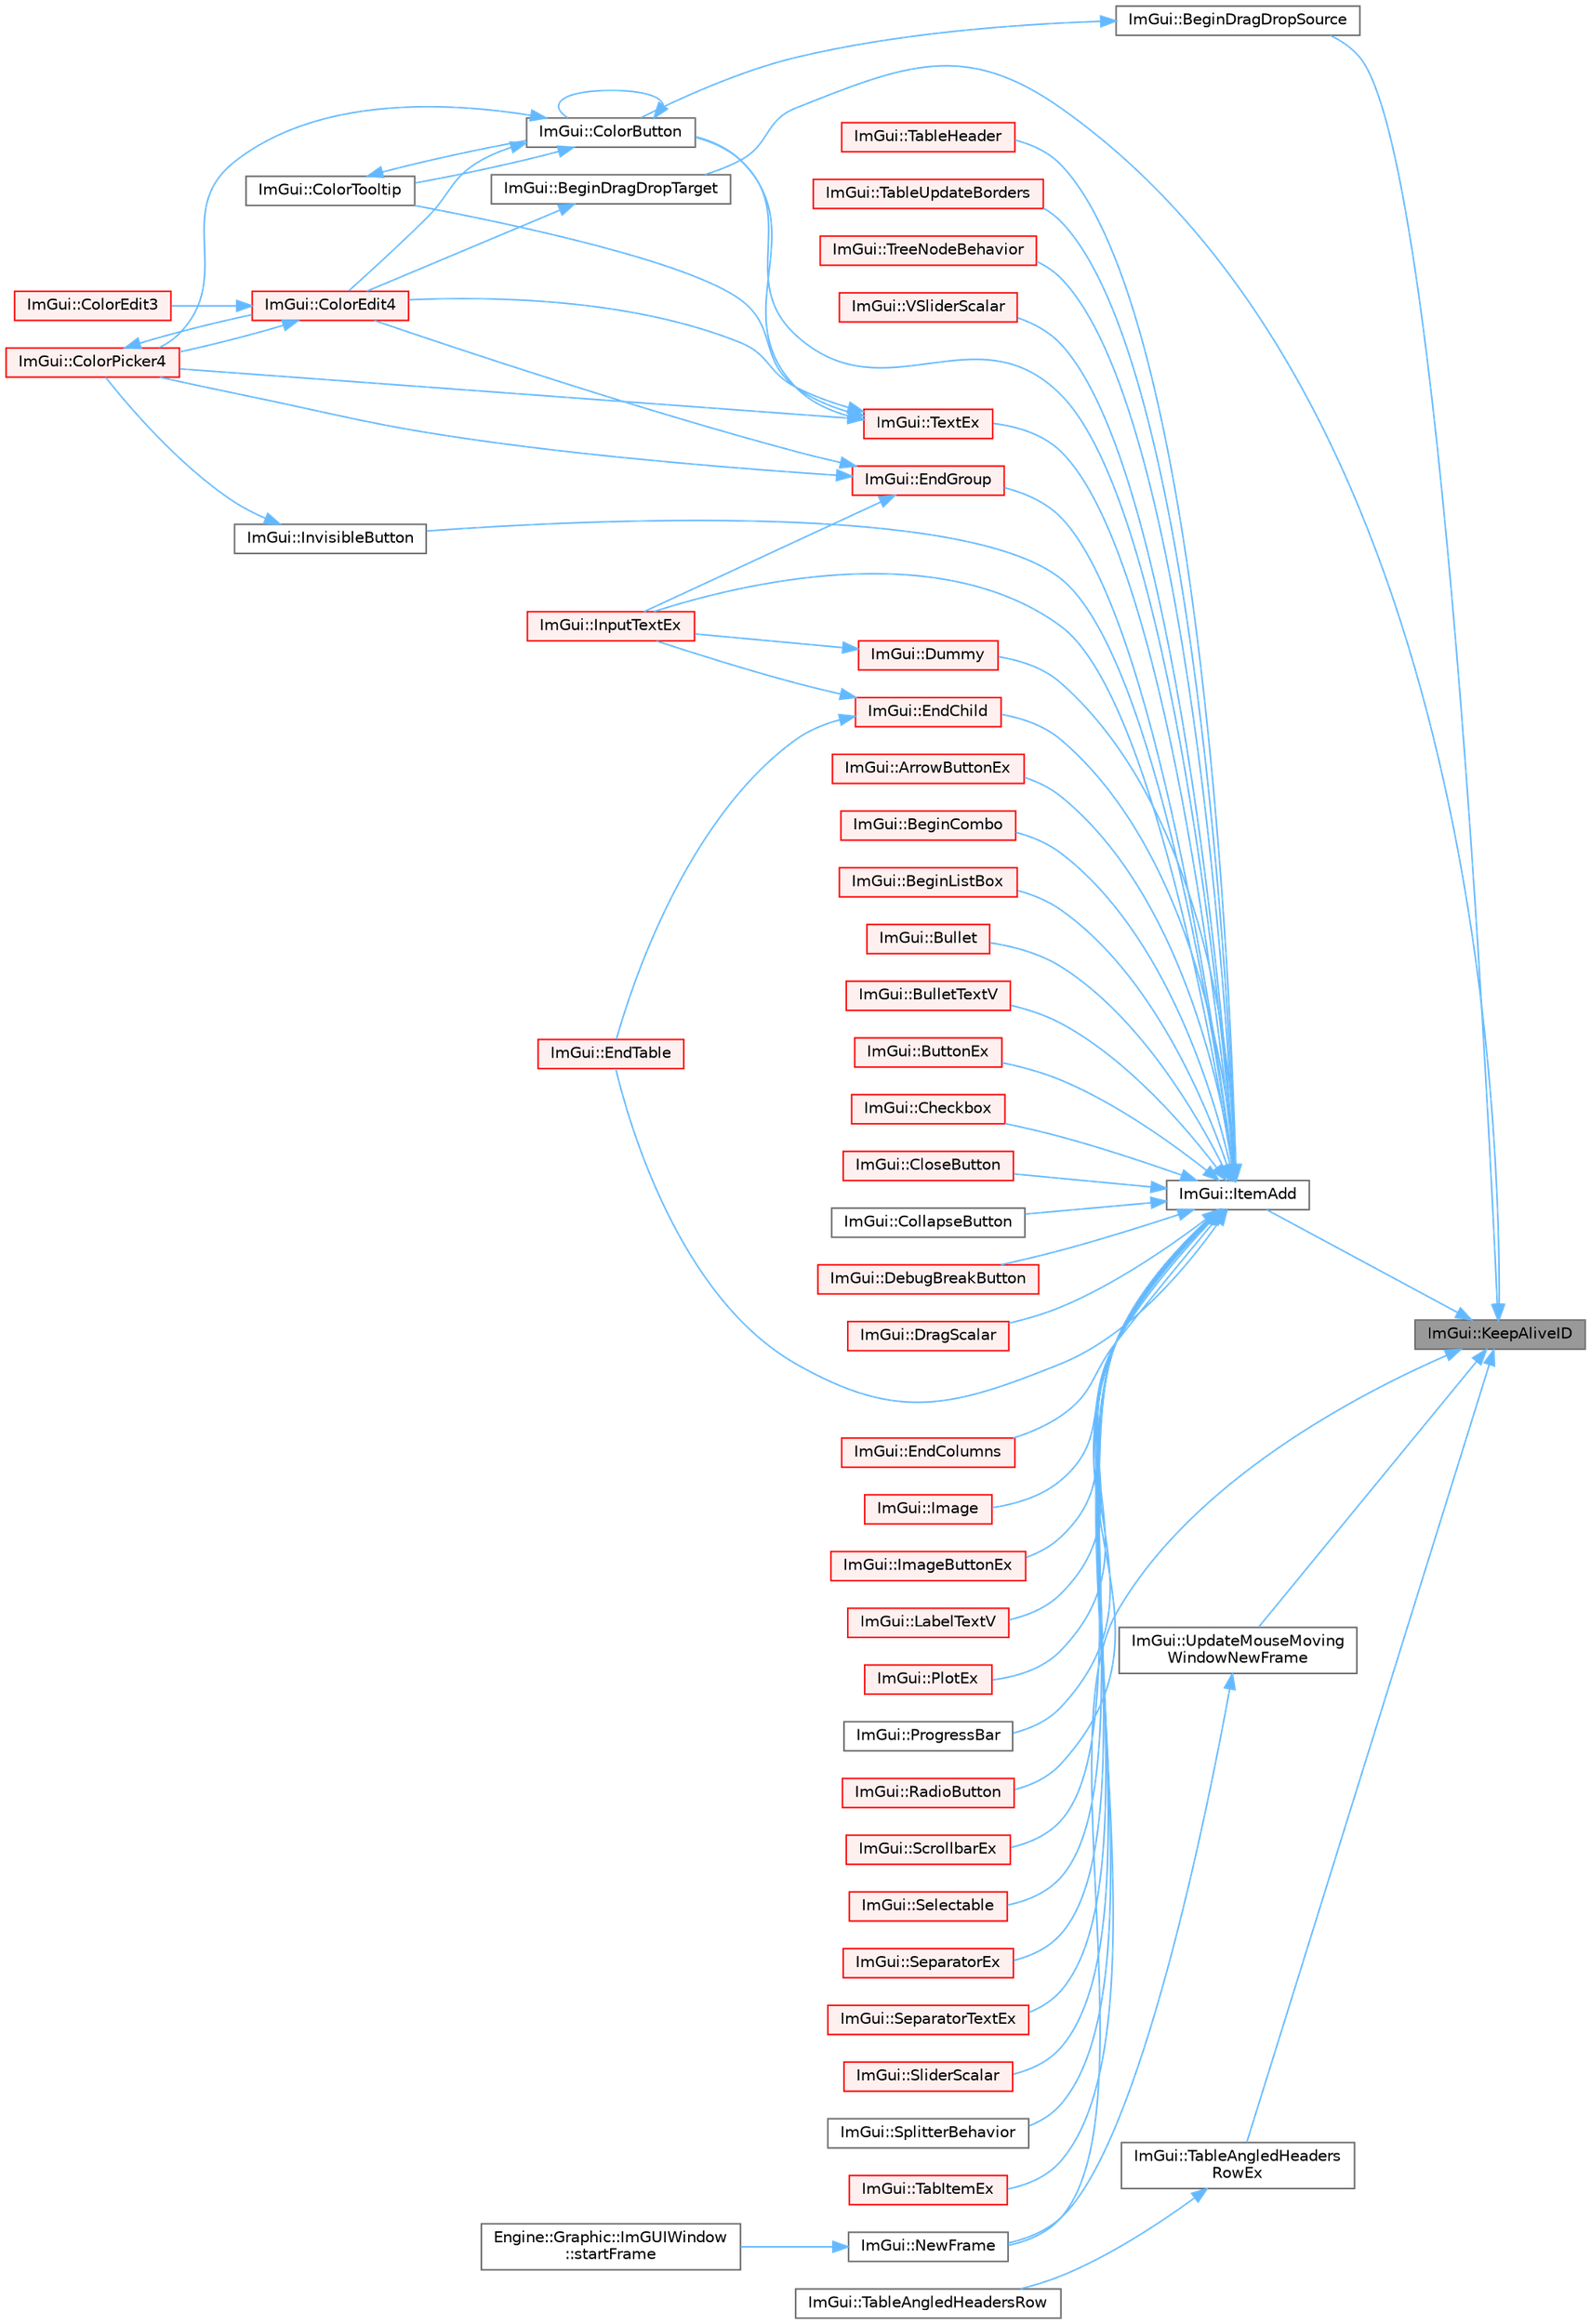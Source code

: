 digraph "ImGui::KeepAliveID"
{
 // LATEX_PDF_SIZE
  bgcolor="transparent";
  edge [fontname=Helvetica,fontsize=10,labelfontname=Helvetica,labelfontsize=10];
  node [fontname=Helvetica,fontsize=10,shape=box,height=0.2,width=0.4];
  rankdir="RL";
  Node1 [id="Node000001",label="ImGui::KeepAliveID",height=0.2,width=0.4,color="gray40", fillcolor="grey60", style="filled", fontcolor="black",tooltip=" "];
  Node1 -> Node2 [id="edge1_Node000001_Node000002",dir="back",color="steelblue1",style="solid",tooltip=" "];
  Node2 [id="Node000002",label="ImGui::BeginDragDropSource",height=0.2,width=0.4,color="grey40", fillcolor="white", style="filled",URL="$namespace_im_gui.html#ac2609b0f034d3bcd8d70d26df8694eaa",tooltip=" "];
  Node2 -> Node3 [id="edge2_Node000002_Node000003",dir="back",color="steelblue1",style="solid",tooltip=" "];
  Node3 [id="Node000003",label="ImGui::ColorButton",height=0.2,width=0.4,color="grey40", fillcolor="white", style="filled",URL="$namespace_im_gui.html#ae2d7c8f37726810753d71d480f0af7f0",tooltip=" "];
  Node3 -> Node3 [id="edge3_Node000003_Node000003",dir="back",color="steelblue1",style="solid",tooltip=" "];
  Node3 -> Node4 [id="edge4_Node000003_Node000004",dir="back",color="steelblue1",style="solid",tooltip=" "];
  Node4 [id="Node000004",label="ImGui::ColorEdit4",height=0.2,width=0.4,color="red", fillcolor="#FFF0F0", style="filled",URL="$namespace_im_gui.html#ac3f45e2aa0b1d591cc8a2cdf8b566a45",tooltip=" "];
  Node4 -> Node5 [id="edge5_Node000004_Node000005",dir="back",color="steelblue1",style="solid",tooltip=" "];
  Node5 [id="Node000005",label="ImGui::ColorEdit3",height=0.2,width=0.4,color="red", fillcolor="#FFF0F0", style="filled",URL="$namespace_im_gui.html#a5afe76ba1c91f07363e40396e7df656e",tooltip=" "];
  Node4 -> Node7 [id="edge6_Node000004_Node000007",dir="back",color="steelblue1",style="solid",tooltip=" "];
  Node7 [id="Node000007",label="ImGui::ColorPicker4",height=0.2,width=0.4,color="red", fillcolor="#FFF0F0", style="filled",URL="$namespace_im_gui.html#a3d5aae9e0a14aa051d5a799abbe97b32",tooltip=" "];
  Node7 -> Node4 [id="edge7_Node000007_Node000004",dir="back",color="steelblue1",style="solid",tooltip=" "];
  Node3 -> Node7 [id="edge8_Node000003_Node000007",dir="back",color="steelblue1",style="solid",tooltip=" "];
  Node3 -> Node12 [id="edge9_Node000003_Node000012",dir="back",color="steelblue1",style="solid",tooltip=" "];
  Node12 [id="Node000012",label="ImGui::ColorTooltip",height=0.2,width=0.4,color="grey40", fillcolor="white", style="filled",URL="$namespace_im_gui.html#afad90b366b6471e3b13175c0ebeb26c8",tooltip=" "];
  Node12 -> Node3 [id="edge10_Node000012_Node000003",dir="back",color="steelblue1",style="solid",tooltip=" "];
  Node1 -> Node13 [id="edge11_Node000001_Node000013",dir="back",color="steelblue1",style="solid",tooltip=" "];
  Node13 [id="Node000013",label="ImGui::BeginDragDropTarget",height=0.2,width=0.4,color="grey40", fillcolor="white", style="filled",URL="$namespace_im_gui.html#ac42384c3181406bbd0f3f4f77a73c7ed",tooltip=" "];
  Node13 -> Node4 [id="edge12_Node000013_Node000004",dir="back",color="steelblue1",style="solid",tooltip=" "];
  Node1 -> Node14 [id="edge13_Node000001_Node000014",dir="back",color="steelblue1",style="solid",tooltip=" "];
  Node14 [id="Node000014",label="ImGui::ItemAdd",height=0.2,width=0.4,color="grey40", fillcolor="white", style="filled",URL="$namespace_im_gui.html#a5de8ecd4c80efdca1af7329a2a48121c",tooltip=" "];
  Node14 -> Node15 [id="edge14_Node000014_Node000015",dir="back",color="steelblue1",style="solid",tooltip=" "];
  Node15 [id="Node000015",label="ImGui::ArrowButtonEx",height=0.2,width=0.4,color="red", fillcolor="#FFF0F0", style="filled",URL="$namespace_im_gui.html#ab05ee8e53f29fbb84942a494f2ac3292",tooltip=" "];
  Node14 -> Node17 [id="edge15_Node000014_Node000017",dir="back",color="steelblue1",style="solid",tooltip=" "];
  Node17 [id="Node000017",label="ImGui::BeginCombo",height=0.2,width=0.4,color="red", fillcolor="#FFF0F0", style="filled",URL="$namespace_im_gui.html#aa895095bdc7a2907375c555e245575ea",tooltip=" "];
  Node14 -> Node21 [id="edge16_Node000014_Node000021",dir="back",color="steelblue1",style="solid",tooltip=" "];
  Node21 [id="Node000021",label="ImGui::BeginListBox",height=0.2,width=0.4,color="red", fillcolor="#FFF0F0", style="filled",URL="$namespace_im_gui.html#a2f37c541760a39c189ebdd86c15b60d9",tooltip=" "];
  Node14 -> Node23 [id="edge17_Node000014_Node000023",dir="back",color="steelblue1",style="solid",tooltip=" "];
  Node23 [id="Node000023",label="ImGui::Bullet",height=0.2,width=0.4,color="red", fillcolor="#FFF0F0", style="filled",URL="$namespace_im_gui.html#ae2d22212681556d2c2398dfd152f3121",tooltip=" "];
  Node14 -> Node26 [id="edge18_Node000014_Node000026",dir="back",color="steelblue1",style="solid",tooltip=" "];
  Node26 [id="Node000026",label="ImGui::BulletTextV",height=0.2,width=0.4,color="red", fillcolor="#FFF0F0", style="filled",URL="$namespace_im_gui.html#af8f4b5e96c745e205974857f9a584583",tooltip=" "];
  Node14 -> Node39 [id="edge19_Node000014_Node000039",dir="back",color="steelblue1",style="solid",tooltip=" "];
  Node39 [id="Node000039",label="ImGui::ButtonEx",height=0.2,width=0.4,color="red", fillcolor="#FFF0F0", style="filled",URL="$namespace_im_gui.html#ae479220c66b039874c6e4c9e9b22849f",tooltip=" "];
  Node14 -> Node62 [id="edge20_Node000014_Node000062",dir="back",color="steelblue1",style="solid",tooltip=" "];
  Node62 [id="Node000062",label="ImGui::Checkbox",height=0.2,width=0.4,color="red", fillcolor="#FFF0F0", style="filled",URL="$namespace_im_gui.html#a57d73c1d0ef807fef734d91024092027",tooltip=" "];
  Node14 -> Node64 [id="edge21_Node000014_Node000064",dir="back",color="steelblue1",style="solid",tooltip=" "];
  Node64 [id="Node000064",label="ImGui::CloseButton",height=0.2,width=0.4,color="red", fillcolor="#FFF0F0", style="filled",URL="$namespace_im_gui.html#a4f6da873474094ce131edd2dcda98551",tooltip=" "];
  Node14 -> Node70 [id="edge22_Node000014_Node000070",dir="back",color="steelblue1",style="solid",tooltip=" "];
  Node70 [id="Node000070",label="ImGui::CollapseButton",height=0.2,width=0.4,color="grey40", fillcolor="white", style="filled",URL="$namespace_im_gui.html#acd027458d7a062d3d3073339454624e3",tooltip=" "];
  Node14 -> Node3 [id="edge23_Node000014_Node000003",dir="back",color="steelblue1",style="solid",tooltip=" "];
  Node14 -> Node71 [id="edge24_Node000014_Node000071",dir="back",color="steelblue1",style="solid",tooltip=" "];
  Node71 [id="Node000071",label="ImGui::DebugBreakButton",height=0.2,width=0.4,color="red", fillcolor="#FFF0F0", style="filled",URL="$namespace_im_gui.html#ac2e737b701b4d252a54006a4c4214928",tooltip=" "];
  Node14 -> Node72 [id="edge25_Node000014_Node000072",dir="back",color="steelblue1",style="solid",tooltip=" "];
  Node72 [id="Node000072",label="ImGui::DragScalar",height=0.2,width=0.4,color="red", fillcolor="#FFF0F0", style="filled",URL="$namespace_im_gui.html#a17d8926e8f44a6d00575b12081c51fe0",tooltip=" "];
  Node14 -> Node84 [id="edge26_Node000014_Node000084",dir="back",color="steelblue1",style="solid",tooltip=" "];
  Node84 [id="Node000084",label="ImGui::Dummy",height=0.2,width=0.4,color="red", fillcolor="#FFF0F0", style="filled",URL="$namespace_im_gui.html#a8b0fb07113251301ff897b8578a53f34",tooltip=" "];
  Node84 -> Node86 [id="edge27_Node000084_Node000086",dir="back",color="steelblue1",style="solid",tooltip=" "];
  Node86 [id="Node000086",label="ImGui::InputTextEx",height=0.2,width=0.4,color="red", fillcolor="#FFF0F0", style="filled",URL="$namespace_im_gui.html#af89af17ecc11653f25fea1e50e195de6",tooltip=" "];
  Node14 -> Node107 [id="edge28_Node000014_Node000107",dir="back",color="steelblue1",style="solid",tooltip=" "];
  Node107 [id="Node000107",label="ImGui::EndChild",height=0.2,width=0.4,color="red", fillcolor="#FFF0F0", style="filled",URL="$namespace_im_gui.html#af8de559a88c1442d6df8c1b04c86e997",tooltip=" "];
  Node107 -> Node110 [id="edge29_Node000107_Node000110",dir="back",color="steelblue1",style="solid",tooltip=" "];
  Node110 [id="Node000110",label="ImGui::EndTable",height=0.2,width=0.4,color="red", fillcolor="#FFF0F0", style="filled",URL="$namespace_im_gui.html#a9c70aaa6464c2e51e6f3342da133ada1",tooltip=" "];
  Node107 -> Node86 [id="edge30_Node000107_Node000086",dir="back",color="steelblue1",style="solid",tooltip=" "];
  Node14 -> Node114 [id="edge31_Node000014_Node000114",dir="back",color="steelblue1",style="solid",tooltip=" "];
  Node114 [id="Node000114",label="ImGui::EndColumns",height=0.2,width=0.4,color="red", fillcolor="#FFF0F0", style="filled",URL="$namespace_im_gui.html#af93bed3bce5475fe4d525d744f16aa20",tooltip=" "];
  Node14 -> Node163 [id="edge32_Node000014_Node000163",dir="back",color="steelblue1",style="solid",tooltip=" "];
  Node163 [id="Node000163",label="ImGui::EndGroup",height=0.2,width=0.4,color="red", fillcolor="#FFF0F0", style="filled",URL="$namespace_im_gui.html#a05fc97fc64f28a55486087f503d9a622",tooltip=" "];
  Node163 -> Node4 [id="edge33_Node000163_Node000004",dir="back",color="steelblue1",style="solid",tooltip=" "];
  Node163 -> Node7 [id="edge34_Node000163_Node000007",dir="back",color="steelblue1",style="solid",tooltip=" "];
  Node163 -> Node86 [id="edge35_Node000163_Node000086",dir="back",color="steelblue1",style="solid",tooltip=" "];
  Node14 -> Node110 [id="edge36_Node000014_Node000110",dir="back",color="steelblue1",style="solid",tooltip=" "];
  Node14 -> Node165 [id="edge37_Node000014_Node000165",dir="back",color="steelblue1",style="solid",tooltip=" "];
  Node165 [id="Node000165",label="ImGui::Image",height=0.2,width=0.4,color="red", fillcolor="#FFF0F0", style="filled",URL="$namespace_im_gui.html#a95b5d733371c3b74caf89dbae8d51419",tooltip=" "];
  Node14 -> Node166 [id="edge38_Node000014_Node000166",dir="back",color="steelblue1",style="solid",tooltip=" "];
  Node166 [id="Node000166",label="ImGui::ImageButtonEx",height=0.2,width=0.4,color="red", fillcolor="#FFF0F0", style="filled",URL="$namespace_im_gui.html#aa696e652d6c161dadfd12c4392d6b8ed",tooltip=" "];
  Node14 -> Node86 [id="edge39_Node000014_Node000086",dir="back",color="steelblue1",style="solid",tooltip=" "];
  Node14 -> Node169 [id="edge40_Node000014_Node000169",dir="back",color="steelblue1",style="solid",tooltip=" "];
  Node169 [id="Node000169",label="ImGui::InvisibleButton",height=0.2,width=0.4,color="grey40", fillcolor="white", style="filled",URL="$namespace_im_gui.html#a1f61951b9d3a38083bd77b1dbe3ea895",tooltip=" "];
  Node169 -> Node7 [id="edge41_Node000169_Node000007",dir="back",color="steelblue1",style="solid",tooltip=" "];
  Node14 -> Node170 [id="edge42_Node000014_Node000170",dir="back",color="steelblue1",style="solid",tooltip=" "];
  Node170 [id="Node000170",label="ImGui::LabelTextV",height=0.2,width=0.4,color="red", fillcolor="#FFF0F0", style="filled",URL="$namespace_im_gui.html#a55e5a7edb676a8f5cd7f65443138a8a0",tooltip=" "];
  Node14 -> Node157 [id="edge43_Node000014_Node000157",dir="back",color="steelblue1",style="solid",tooltip=" "];
  Node157 [id="Node000157",label="ImGui::PlotEx",height=0.2,width=0.4,color="red", fillcolor="#FFF0F0", style="filled",URL="$namespace_im_gui.html#afb3147b9a00e396e0b11a1bfe24b8f42",tooltip=" "];
  Node14 -> Node172 [id="edge44_Node000014_Node000172",dir="back",color="steelblue1",style="solid",tooltip=" "];
  Node172 [id="Node000172",label="ImGui::ProgressBar",height=0.2,width=0.4,color="grey40", fillcolor="white", style="filled",URL="$namespace_im_gui.html#a412b0416ad68c0ac46e5d66805d911ff",tooltip=" "];
  Node14 -> Node173 [id="edge45_Node000014_Node000173",dir="back",color="steelblue1",style="solid",tooltip=" "];
  Node173 [id="Node000173",label="ImGui::RadioButton",height=0.2,width=0.4,color="red", fillcolor="#FFF0F0", style="filled",URL="$namespace_im_gui.html#a6b146763845cbad5a4144772279631bc",tooltip=" "];
  Node14 -> Node175 [id="edge46_Node000014_Node000175",dir="back",color="steelblue1",style="solid",tooltip=" "];
  Node175 [id="Node000175",label="ImGui::ScrollbarEx",height=0.2,width=0.4,color="red", fillcolor="#FFF0F0", style="filled",URL="$namespace_im_gui.html#a35eab777db4f6cb0d5242fd6968dab73",tooltip=" "];
  Node14 -> Node177 [id="edge47_Node000014_Node000177",dir="back",color="steelblue1",style="solid",tooltip=" "];
  Node177 [id="Node000177",label="ImGui::Selectable",height=0.2,width=0.4,color="red", fillcolor="#FFF0F0", style="filled",URL="$namespace_im_gui.html#af98575238bda183a523df19fb447af60",tooltip=" "];
  Node14 -> Node183 [id="edge48_Node000014_Node000183",dir="back",color="steelblue1",style="solid",tooltip=" "];
  Node183 [id="Node000183",label="ImGui::SeparatorEx",height=0.2,width=0.4,color="red", fillcolor="#FFF0F0", style="filled",URL="$namespace_im_gui.html#acd77978447d71b3113ad084dfde1fe18",tooltip=" "];
  Node14 -> Node186 [id="edge49_Node000014_Node000186",dir="back",color="steelblue1",style="solid",tooltip=" "];
  Node186 [id="Node000186",label="ImGui::SeparatorTextEx",height=0.2,width=0.4,color="red", fillcolor="#FFF0F0", style="filled",URL="$namespace_im_gui.html#a14e42bfa66f05d0ae2304e27ee1fb2b3",tooltip=" "];
  Node14 -> Node96 [id="edge50_Node000014_Node000096",dir="back",color="steelblue1",style="solid",tooltip=" "];
  Node96 [id="Node000096",label="ImGui::SliderScalar",height=0.2,width=0.4,color="red", fillcolor="#FFF0F0", style="filled",URL="$namespace_im_gui.html#afdd7faa9a69f75b8d674cdc207441bea",tooltip=" "];
  Node14 -> Node188 [id="edge51_Node000014_Node000188",dir="back",color="steelblue1",style="solid",tooltip=" "];
  Node188 [id="Node000188",label="ImGui::SplitterBehavior",height=0.2,width=0.4,color="grey40", fillcolor="white", style="filled",URL="$namespace_im_gui.html#a285913cd915ee715cd6a804e1b83814c",tooltip=" "];
  Node14 -> Node67 [id="edge52_Node000014_Node000067",dir="back",color="steelblue1",style="solid",tooltip=" "];
  Node67 [id="Node000067",label="ImGui::TabItemEx",height=0.2,width=0.4,color="red", fillcolor="#FFF0F0", style="filled",URL="$namespace_im_gui.html#a4e0986fc689e7855cd9a9099dc87dac5",tooltip=" "];
  Node14 -> Node154 [id="edge53_Node000014_Node000154",dir="back",color="steelblue1",style="solid",tooltip=" "];
  Node154 [id="Node000154",label="ImGui::TableHeader",height=0.2,width=0.4,color="red", fillcolor="#FFF0F0", style="filled",URL="$namespace_im_gui.html#ae51bc07bc518779f58def3c0e2d0045c",tooltip=" "];
  Node14 -> Node189 [id="edge54_Node000014_Node000189",dir="back",color="steelblue1",style="solid",tooltip=" "];
  Node189 [id="Node000189",label="ImGui::TableUpdateBorders",height=0.2,width=0.4,color="red", fillcolor="#FFF0F0", style="filled",URL="$namespace_im_gui.html#a339483446800bd4c7d2e4f5683e21de0",tooltip=" "];
  Node14 -> Node190 [id="edge55_Node000014_Node000190",dir="back",color="steelblue1",style="solid",tooltip=" "];
  Node190 [id="Node000190",label="ImGui::TextEx",height=0.2,width=0.4,color="red", fillcolor="#FFF0F0", style="filled",URL="$namespace_im_gui.html#aae6420fec03511fd478d9108f31e6b5f",tooltip=" "];
  Node190 -> Node3 [id="edge56_Node000190_Node000003",dir="back",color="steelblue1",style="solid",tooltip=" "];
  Node190 -> Node4 [id="edge57_Node000190_Node000004",dir="back",color="steelblue1",style="solid",tooltip=" "];
  Node190 -> Node7 [id="edge58_Node000190_Node000007",dir="back",color="steelblue1",style="solid",tooltip=" "];
  Node190 -> Node12 [id="edge59_Node000190_Node000012",dir="back",color="steelblue1",style="solid",tooltip=" "];
  Node14 -> Node206 [id="edge60_Node000014_Node000206",dir="back",color="steelblue1",style="solid",tooltip=" "];
  Node206 [id="Node000206",label="ImGui::TreeNodeBehavior",height=0.2,width=0.4,color="red", fillcolor="#FFF0F0", style="filled",URL="$namespace_im_gui.html#a918eabf70d288e93b2519ee1eac2c0b4",tooltip=" "];
  Node14 -> Node218 [id="edge61_Node000014_Node000218",dir="back",color="steelblue1",style="solid",tooltip=" "];
  Node218 [id="Node000218",label="ImGui::VSliderScalar",height=0.2,width=0.4,color="red", fillcolor="#FFF0F0", style="filled",URL="$namespace_im_gui.html#a6ad24ca37a530d43f9d1c727d94e4829",tooltip=" "];
  Node1 -> Node221 [id="edge62_Node000001_Node000221",dir="back",color="steelblue1",style="solid",tooltip=" "];
  Node221 [id="Node000221",label="ImGui::NewFrame",height=0.2,width=0.4,color="grey40", fillcolor="white", style="filled",URL="$namespace_im_gui.html#ab3f1fc018f903b7ad79fd10663375774",tooltip=" "];
  Node221 -> Node125 [id="edge63_Node000221_Node000125",dir="back",color="steelblue1",style="solid",tooltip=" "];
  Node125 [id="Node000125",label="Engine::Graphic::ImGUIWindow\l::startFrame",height=0.2,width=0.4,color="grey40", fillcolor="white", style="filled",URL="$class_engine_1_1_graphic_1_1_im_g_u_i_window.html#a9ca05f8fa30f8ee342d254eb0d34948a",tooltip=" "];
  Node1 -> Node142 [id="edge64_Node000001_Node000142",dir="back",color="steelblue1",style="solid",tooltip=" "];
  Node142 [id="Node000142",label="ImGui::TableAngledHeaders\lRowEx",height=0.2,width=0.4,color="grey40", fillcolor="white", style="filled",URL="$namespace_im_gui.html#abedf7bbf79accde2321806dc0beb90b1",tooltip=" "];
  Node142 -> Node143 [id="edge65_Node000142_Node000143",dir="back",color="steelblue1",style="solid",tooltip=" "];
  Node143 [id="Node000143",label="ImGui::TableAngledHeadersRow",height=0.2,width=0.4,color="grey40", fillcolor="white", style="filled",URL="$namespace_im_gui.html#a17eb2b71b2aff472d9d56c838586b73b",tooltip=" "];
  Node1 -> Node222 [id="edge66_Node000001_Node000222",dir="back",color="steelblue1",style="solid",tooltip=" "];
  Node222 [id="Node000222",label="ImGui::UpdateMouseMoving\lWindowNewFrame",height=0.2,width=0.4,color="grey40", fillcolor="white", style="filled",URL="$namespace_im_gui.html#a3c60e468d73a0ccd52628f0c82b42fe8",tooltip=" "];
  Node222 -> Node221 [id="edge67_Node000222_Node000221",dir="back",color="steelblue1",style="solid",tooltip=" "];
}
